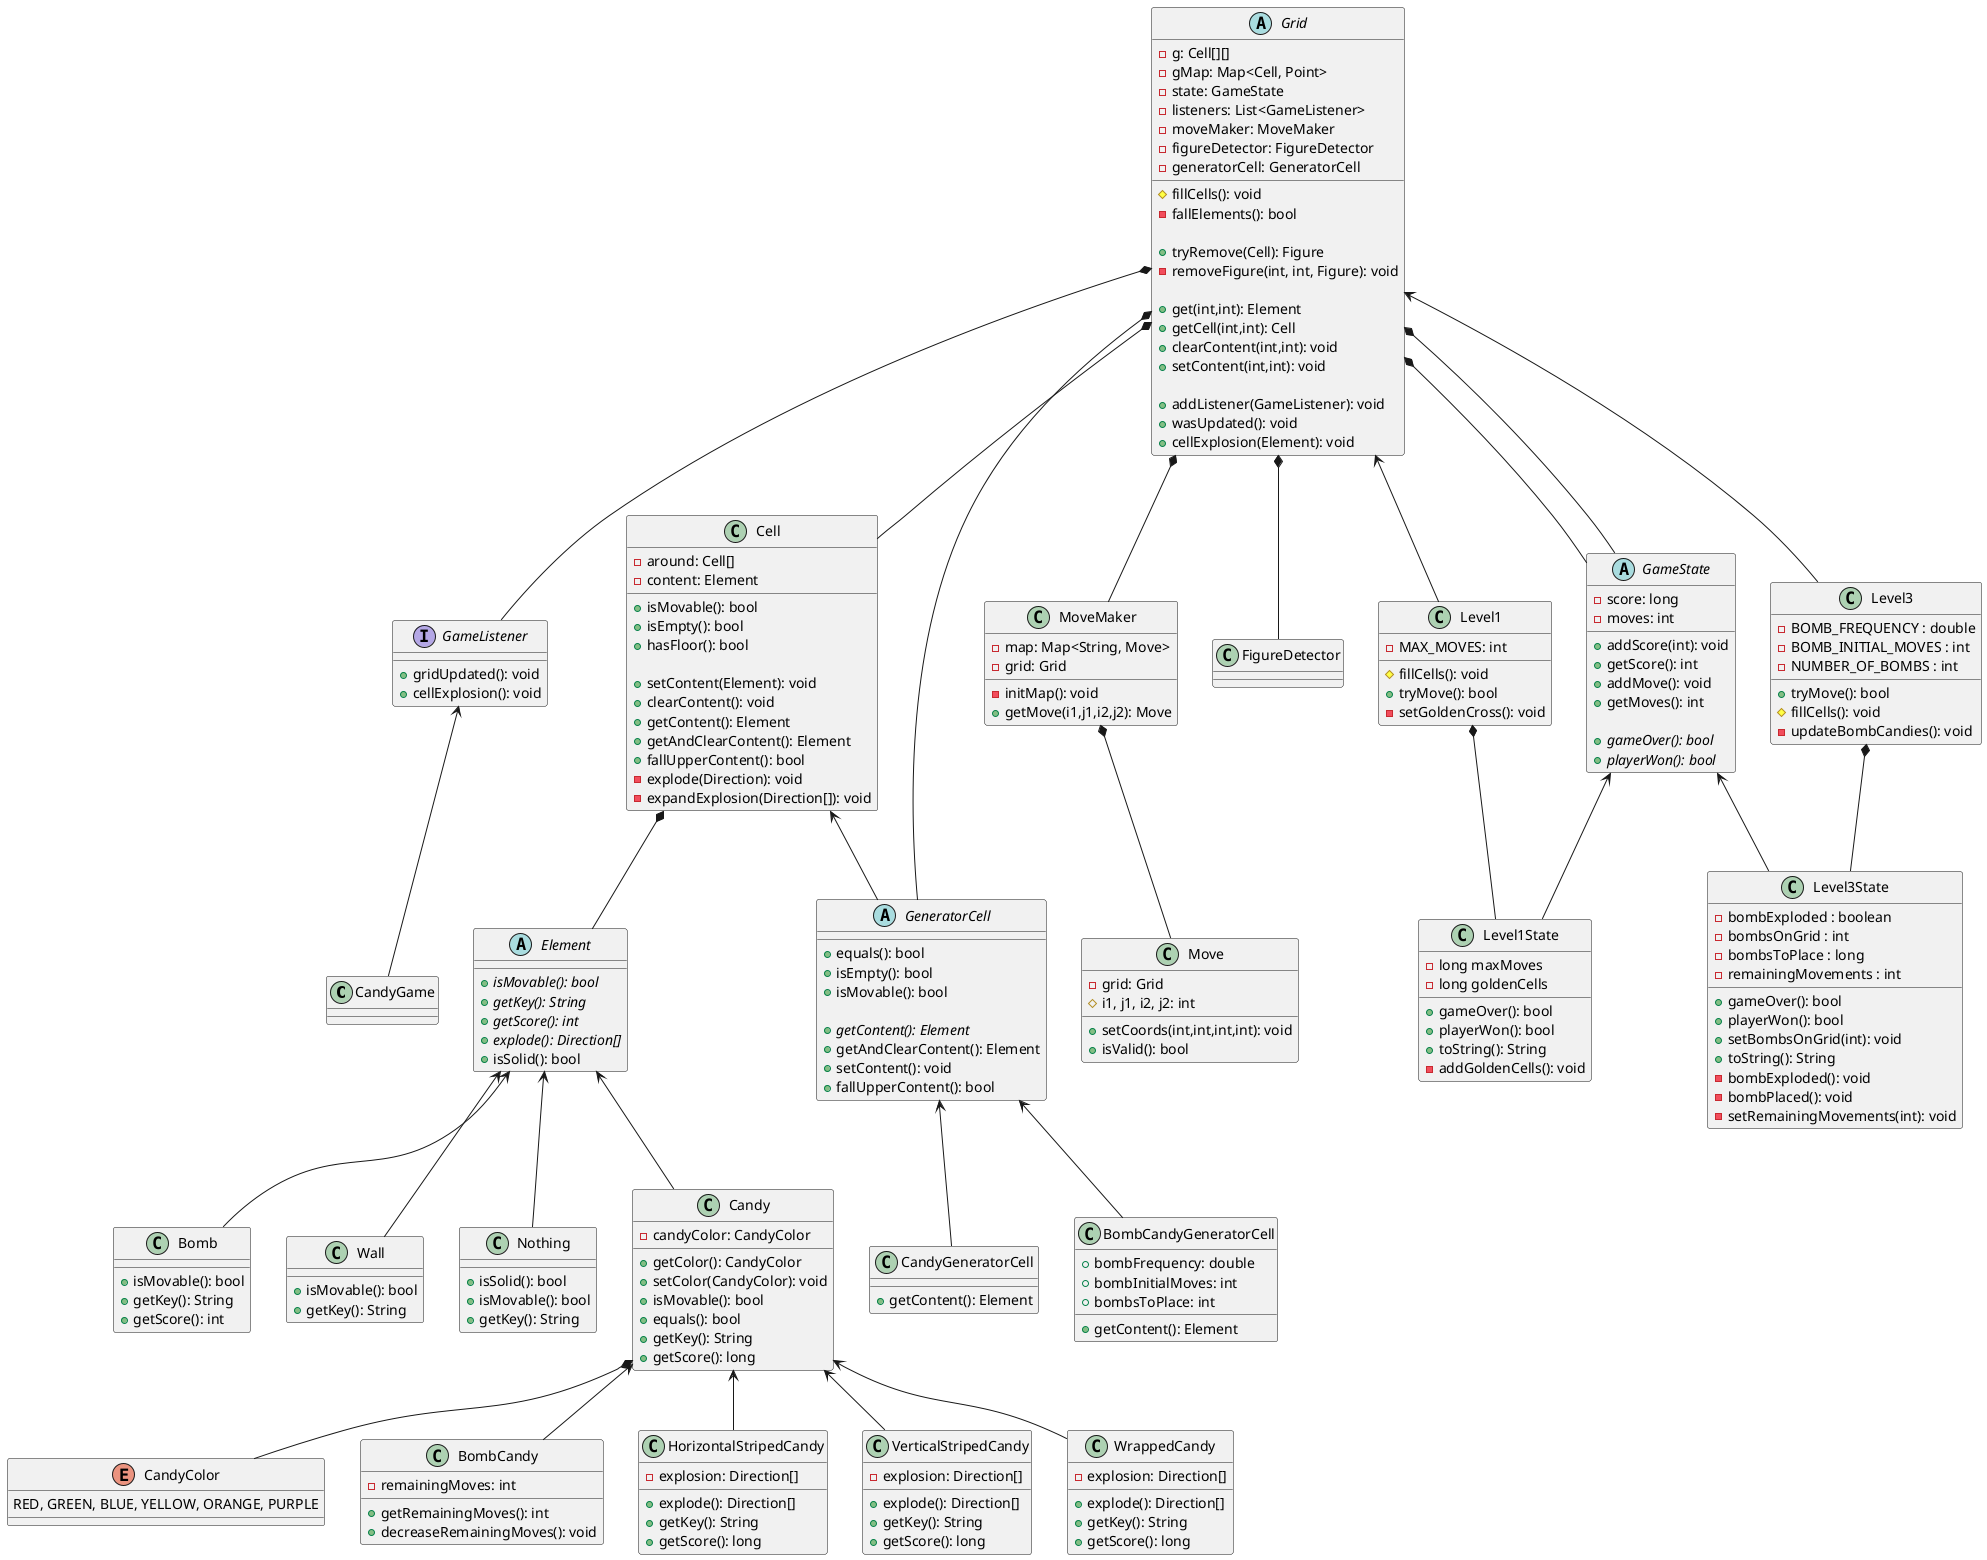 @startuml

' --------------- BACKEND --------------- '

'CandyGame'

class CandyGame{

}

GameListener <-- CandyGame


' Grid'

abstract class Grid{
 - g: Cell[][]
 - gMap: Map<Cell, Point>
 - state: GameState
 - listeners: List<GameListener>
 - moveMaker: MoveMaker
 - figureDetector: FigureDetector
 - generatorCell: GeneratorCell

 # fillCells(): void
 - fallElements(): bool

 + tryRemove(Cell): Figure
 - removeFigure(int, int, Figure): void

 + get(int,int): Element
 + getCell(int,int): Cell
 + clearContent(int,int): void
 + setContent(int,int): void

 + addListener(GameListener): void
 + wasUpdated(): void
 + cellExplosion(Element): void
}

Grid *-- Cell
Grid *-- GameState
Grid *-- GameListener
Grid *-- MoveMaker
Grid *-- FigureDetector
Grid *-- GeneratorCell


' GameState '

abstract class GameState{
 - score: long
 - moves: int
 + addScore(int): void
 + getScore(): int
 + addMove(): void
 + getMoves(): int

 + {abstract} gameOver(): bool
 + {abstract} playerWon(): bool
}

Grid *-- GameState


' GameListener '

interface GameListener{
 + gridUpdated(): void
 + cellExplosion(): void
}


' --------------- CELL --------------- '

' Cell '

class Cell{
 - around: Cell[]
 - content: Element
 + isMovable(): bool
 + isEmpty(): bool
 + hasFloor(): bool

 + setContent(Element): void
 + clearContent(): void
 + getContent(): Element
 + getAndClearContent(): Element
 + fallUpperContent(): bool
 - explode(Direction): void
 - expandExplosion(Direction[]): void
}

Cell *-- Element


' GeneratorCell '

abstract class GeneratorCell {
  + equals(): bool
  + isEmpty(): bool
  + isMovable(): bool

  + {abstract} getContent(): Element
  + getAndClearContent(): Element
  + setContent(): void
  + fallUpperContent(): bool
}

Cell <-- GeneratorCell


' CandyGeneratorCell '

class CandyGeneratorCell {
  + getContent(): Element
}

GeneratorCell <-- CandyGeneratorCell


' BombCandyGeneratorCell '

class BombCandyGeneratorCell {
 + bombFrequency: double
 + bombInitialMoves: int
 + bombsToPlace: int
 + getContent(): Element
}

GeneratorCell <-- BombCandyGeneratorCell



' --------------- ELEMENT --------------- '

' Element '

abstract class Element{
 + {abstract} isMovable(): bool
 + {abstract} getKey(): String
 + {abstract} getScore(): int
 + {abstract} explode(): Direction[]
 + isSolid(): bool
}


' Bomb '

class Bomb{
 + isMovable(): bool
 + getKey(): String
 + getScore(): int
}

Element <-- Bomb


' Wall '

class Wall{
 + isMovable(): bool
 + getKey(): String
}

Element <-- Wall


' Nothing '

class Nothing{
 + isSolid(): bool
 + isMovable(): bool
 + getKey(): String
}

Element <-- Nothing


' Candy '

class Candy{
 - candyColor: CandyColor
 + getColor(): CandyColor
 + setColor(CandyColor): void
 + isMovable(): bool
 + equals(): bool
 + getKey(): String
 + getScore(): long
}

Element <-- Candy
Candy *-- CandyColor


' CandyColor '

enum CandyColor{
 RED, GREEN, BLUE, YELLOW, ORANGE, PURPLE
}


' BombCandy '

class BombCandy{
 - remainingMoves: int
 + getRemainingMoves(): int
 + decreaseRemainingMoves(): void
}

Candy <-- BombCandy


' HorizontalStripedCandy '

class HorizontalStripedCandy{
 - explosion: Direction[]
 + explode(): Direction[]
 + getKey(): String
 + getScore(): long
}

Candy <-- HorizontalStripedCandy


' VerticalStripedCandy '

class VerticalStripedCandy{
 - explosion: Direction[]
 + explode(): Direction[]
 + getKey(): String
 + getScore(): long
}

Candy <-- VerticalStripedCandy


' WrappedCandy '

class WrappedCandy{
 - explosion: Direction[]
 + explode(): Direction[]
 + getKey(): String
 + getScore(): long
}

Candy <-- WrappedCandy



' --------------- MOVES --------------- '

' MoveMaker '

class MoveMaker{
 - map: Map<String, Move>
 - grid: Grid
 - initMap(): void
 + getMove(i1,j1,i2,j2): Move
}

MoveMaker *-- Move

' IRR ' MoveMaker *-- Grid


' Move '

class Move{
 - grid: Grid
 # i1, j1, i2, j2: int
 + setCoords(int,int,int,int): void
 + isValid(): bool
}

' IRR ' Move *-- Grid


' --------------- LEVELS --------------- '

' Level1 '

class Level1{
 - MAX_MOVES: int
 # fillCells(): void
 + tryMove(): bool
 - setGoldenCross(): void
}

Grid <-- Level1
Level1 *-- Level1State


' Level1State '

class Level1State{
 - long maxMoves
 - long goldenCells
 + gameOver(): bool
 + playerWon(): bool
 + toString(): String
 - addGoldenCells(): void
}

GameState <-- Level1State


' Level3 '

class Level3 {
  - BOMB_FREQUENCY : double
  - BOMB_INITIAL_MOVES : int
  - NUMBER_OF_BOMBS : int
  + tryMove(): bool
  # fillCells(): void
  - updateBombCandies(): void
}

Grid <-- Level3
Level3 *-- Level3State


' Level3State'

class Level3State {
  - bombExploded : boolean
  - bombsOnGrid : int
  - bombsToPlace : long
  - remainingMovements : int
  + gameOver(): bool
  + playerWon(): bool
  + setBombsOnGrid(int): void
  + toString(): String
  - bombExploded(): void
  - bombPlaced(): void
  - setRemainingMovements(int): void
}

GameState <-- Level3State

@enduml